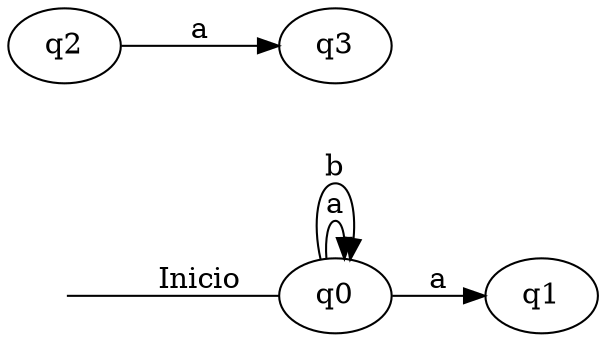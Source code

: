 digraph G {
  rankdir=LR;
  "q0" -> "q0" [label="a"];
  "q0" -> "q1" [label="a"];
  "q0" -> "q0" [label="b"];
  "q2" -> "q3" [label="a"];
  start [shape=none, label="", width=0, height=0];
  start -> "q0" [label="Inicio", dir=none];
}
